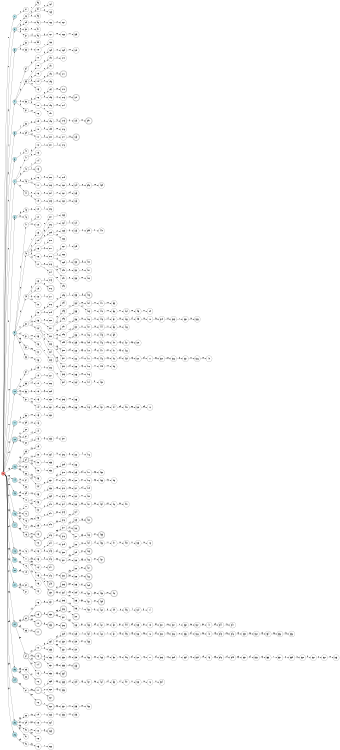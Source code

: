 digraph APTA {
__start0 [label="" shape="none"];

rankdir=LR;
size="8,5";

s0 [style="filled", color="black", fillcolor="#ff817b" shape="circle", label="0"];
s1 [style="filled", color="black", fillcolor="powderblue" shape="circle", label="1"];
s2 [style="filled", color="black", fillcolor="powderblue" shape="circle", label="2"];
s3 [style="filled", color="black", fillcolor="powderblue" shape="circle", label="3"];
s4 [style="filled", color="black", fillcolor="powderblue" shape="circle", label="4"];
s5 [style="filled", color="black", fillcolor="powderblue" shape="circle", label="5"];
s6 [style="filled", color="black", fillcolor="powderblue" shape="circle", label="6"];
s7 [style="filled", color="black", fillcolor="powderblue" shape="circle", label="7"];
s8 [style="filled", color="black", fillcolor="powderblue" shape="circle", label="8"];
s9 [style="filled", color="black", fillcolor="powderblue" shape="circle", label="9"];
s10 [style="filled", color="black", fillcolor="powderblue" shape="circle", label="10"];
s11 [style="filled", color="black", fillcolor="powderblue" shape="circle", label="11"];
s12 [style="rounded,filled", color="black", fillcolor="powderblue" shape="doublecircle", label="12"];
s13 [style="filled", color="black", fillcolor="powderblue" shape="circle", label="13"];
s14 [style="filled", color="black", fillcolor="powderblue" shape="circle", label="14"];
s15 [style="filled", color="black", fillcolor="powderblue" shape="circle", label="15"];
s16 [style="filled", color="black", fillcolor="powderblue" shape="circle", label="16"];
s17 [style="rounded,filled", color="black", fillcolor="powderblue" shape="doublecircle", label="17"];
s18 [style="rounded,filled", color="black", fillcolor="powderblue" shape="doublecircle", label="18"];
s19 [style="filled", color="black", fillcolor="powderblue" shape="circle", label="19"];
s20 [style="filled", color="black", fillcolor="powderblue" shape="circle", label="20"];
s21 [style="filled", color="black", fillcolor="powderblue" shape="circle", label="21"];
s22 [style="rounded,filled", color="black", fillcolor="powderblue" shape="doublecircle", label="22"];
s23 [style="filled", color="black", fillcolor="powderblue" shape="circle", label="23"];
s24 [style="rounded,filled", color="black", fillcolor="powderblue" shape="doublecircle", label="24"];
s25 [style="filled", color="black", fillcolor="powderblue" shape="circle", label="25"];
s26 [style="filled", color="black", fillcolor="powderblue" shape="circle", label="26"];
s27 [style="filled", color="black", fillcolor="white" shape="circle", label="27"];
s28 [style="filled", color="black", fillcolor="white" shape="circle", label="28"];
s29 [style="filled", color="black", fillcolor="white" shape="circle", label="29"];
s30 [style="filled", color="black", fillcolor="white" shape="circle", label="30"];
s31 [style="filled", color="black", fillcolor="white" shape="circle", label="31"];
s32 [style="filled", color="black", fillcolor="white" shape="circle", label="32"];
s33 [style="filled", color="black", fillcolor="white" shape="circle", label="33"];
s34 [style="filled", color="black", fillcolor="white" shape="circle", label="34"];
s35 [style="filled", color="black", fillcolor="white" shape="circle", label="35"];
s36 [style="filled", color="black", fillcolor="white" shape="circle", label="36"];
s37 [style="filled", color="black", fillcolor="white" shape="circle", label="37"];
s38 [style="filled", color="black", fillcolor="white" shape="circle", label="38"];
s39 [style="filled", color="black", fillcolor="white" shape="circle", label="39"];
s40 [style="filled", color="black", fillcolor="white" shape="circle", label="40"];
s41 [style="filled", color="black", fillcolor="white" shape="circle", label="41"];
s42 [style="filled", color="black", fillcolor="white" shape="circle", label="42"];
s43 [style="filled", color="black", fillcolor="white" shape="circle", label="43"];
s44 [style="rounded,filled", color="black", fillcolor="white" shape="doublecircle", label="44"];
s45 [style="filled", color="black", fillcolor="white" shape="circle", label="45"];
s46 [style="filled", color="black", fillcolor="white" shape="circle", label="46"];
s47 [style="filled", color="black", fillcolor="white" shape="circle", label="47"];
s48 [style="filled", color="black", fillcolor="white" shape="circle", label="48"];
s49 [style="filled", color="black", fillcolor="white" shape="circle", label="49"];
s50 [style="filled", color="black", fillcolor="white" shape="circle", label="50"];
s51 [style="filled", color="black", fillcolor="white" shape="circle", label="51"];
s52 [style="filled", color="black", fillcolor="white" shape="circle", label="52"];
s53 [style="filled", color="black", fillcolor="white" shape="circle", label="53"];
s54 [style="filled", color="black", fillcolor="white" shape="circle", label="54"];
s55 [style="filled", color="black", fillcolor="white" shape="circle", label="55"];
s56 [style="filled", color="black", fillcolor="white" shape="circle", label="56"];
s57 [style="filled", color="black", fillcolor="white" shape="circle", label="57"];
s58 [style="filled", color="black", fillcolor="white" shape="circle", label="58"];
s59 [style="filled", color="black", fillcolor="white" shape="circle", label="59"];
s60 [style="filled", color="black", fillcolor="white" shape="circle", label="60"];
s61 [style="filled", color="black", fillcolor="white" shape="circle", label="61"];
s62 [style="filled", color="black", fillcolor="white" shape="circle", label="62"];
s63 [style="filled", color="black", fillcolor="white" shape="circle", label="63"];
s64 [style="rounded,filled", color="black", fillcolor="white" shape="doublecircle", label="64"];
s65 [style="filled", color="black", fillcolor="white" shape="circle", label="65"];
s66 [style="filled", color="black", fillcolor="white" shape="circle", label="66"];
s67 [style="filled", color="black", fillcolor="white" shape="circle", label="67"];
s68 [style="filled", color="black", fillcolor="white" shape="circle", label="68"];
s69 [style="filled", color="black", fillcolor="white" shape="circle", label="69"];
s70 [style="filled", color="black", fillcolor="white" shape="circle", label="70"];
s71 [style="filled", color="black", fillcolor="white" shape="circle", label="71"];
s72 [style="rounded,filled", color="black", fillcolor="white" shape="doublecircle", label="72"];
s73 [style="filled", color="black", fillcolor="white" shape="circle", label="73"];
s74 [style="filled", color="black", fillcolor="white" shape="circle", label="74"];
s75 [style="rounded,filled", color="black", fillcolor="white" shape="doublecircle", label="75"];
s76 [style="filled", color="black", fillcolor="white" shape="circle", label="76"];
s77 [style="filled", color="black", fillcolor="white" shape="circle", label="77"];
s78 [style="filled", color="black", fillcolor="white" shape="circle", label="78"];
s79 [style="filled", color="black", fillcolor="white" shape="circle", label="79"];
s80 [style="filled", color="black", fillcolor="white" shape="circle", label="80"];
s81 [style="filled", color="black", fillcolor="white" shape="circle", label="81"];
s82 [style="rounded,filled", color="black", fillcolor="white" shape="doublecircle", label="82"];
s83 [style="filled", color="black", fillcolor="white" shape="circle", label="83"];
s84 [style="rounded,filled", color="black", fillcolor="white" shape="doublecircle", label="84"];
s85 [style="filled", color="black", fillcolor="white" shape="circle", label="85"];
s86 [style="rounded,filled", color="black", fillcolor="white" shape="doublecircle", label="86"];
s87 [style="filled", color="black", fillcolor="white" shape="circle", label="87"];
s88 [style="filled", color="black", fillcolor="white" shape="circle", label="88"];
s89 [style="filled", color="black", fillcolor="white" shape="circle", label="89"];
s90 [style="filled", color="black", fillcolor="white" shape="circle", label="90"];
s91 [style="filled", color="black", fillcolor="white" shape="circle", label="91"];
s92 [style="filled", color="black", fillcolor="white" shape="circle", label="92"];
s93 [style="filled", color="black", fillcolor="white" shape="circle", label="93"];
s94 [style="filled", color="black", fillcolor="white" shape="circle", label="94"];
s95 [style="filled", color="black", fillcolor="white" shape="circle", label="95"];
s96 [style="filled", color="black", fillcolor="white" shape="circle", label="96"];
s97 [style="filled", color="black", fillcolor="white" shape="circle", label="97"];
s98 [style="filled", color="black", fillcolor="white" shape="circle", label="98"];
s99 [style="filled", color="black", fillcolor="white" shape="circle", label="99"];
s100 [style="filled", color="black", fillcolor="white" shape="circle", label="100"];
s101 [style="filled", color="black", fillcolor="white" shape="circle", label="101"];
s102 [style="filled", color="black", fillcolor="white" shape="circle", label="102"];
s103 [style="filled", color="black", fillcolor="white" shape="circle", label="103"];
s104 [style="filled", color="black", fillcolor="white" shape="circle", label="104"];
s105 [style="filled", color="black", fillcolor="white" shape="circle", label="105"];
s106 [style="filled", color="black", fillcolor="white" shape="circle", label="106"];
s107 [style="filled", color="black", fillcolor="white" shape="circle", label="107"];
s108 [style="filled", color="black", fillcolor="white" shape="circle", label="108"];
s109 [style="filled", color="black", fillcolor="white" shape="circle", label="109"];
s110 [style="filled", color="black", fillcolor="white" shape="circle", label="110"];
s111 [style="filled", color="black", fillcolor="white" shape="circle", label="111"];
s112 [style="filled", color="black", fillcolor="white" shape="circle", label="112"];
s113 [style="filled", color="black", fillcolor="white" shape="circle", label="113"];
s114 [style="filled", color="black", fillcolor="white" shape="circle", label="114"];
s115 [style="rounded,filled", color="black", fillcolor="white" shape="doublecircle", label="115"];
s116 [style="filled", color="black", fillcolor="white" shape="circle", label="116"];
s117 [style="filled", color="black", fillcolor="white" shape="circle", label="117"];
s118 [style="filled", color="black", fillcolor="white" shape="circle", label="118"];
s119 [style="filled", color="black", fillcolor="white" shape="circle", label="119"];
s120 [style="filled", color="black", fillcolor="white" shape="circle", label="120"];
s121 [style="filled", color="black", fillcolor="white" shape="circle", label="121"];
s122 [style="filled", color="black", fillcolor="white" shape="circle", label="122"];
s123 [style="filled", color="black", fillcolor="white" shape="circle", label="123"];
s124 [style="filled", color="black", fillcolor="white" shape="circle", label="124"];
s125 [style="filled", color="black", fillcolor="white" shape="circle", label="125"];
s126 [style="filled", color="black", fillcolor="white" shape="circle", label="126"];
s127 [style="filled", color="black", fillcolor="white" shape="circle", label="127"];
s128 [style="filled", color="black", fillcolor="white" shape="circle", label="128"];
s129 [style="filled", color="black", fillcolor="white" shape="circle", label="129"];
s130 [style="filled", color="black", fillcolor="white" shape="circle", label="130"];
s131 [style="filled", color="black", fillcolor="white" shape="circle", label="131"];
s132 [style="filled", color="black", fillcolor="white" shape="circle", label="132"];
s133 [style="filled", color="black", fillcolor="white" shape="circle", label="133"];
s134 [style="filled", color="black", fillcolor="white" shape="circle", label="134"];
s135 [style="filled", color="black", fillcolor="white" shape="circle", label="135"];
s136 [style="filled", color="black", fillcolor="white" shape="circle", label="136"];
s137 [style="filled", color="black", fillcolor="white" shape="circle", label="137"];
s138 [style="filled", color="black", fillcolor="white" shape="circle", label="138"];
s139 [style="filled", color="black", fillcolor="white" shape="circle", label="139"];
s140 [style="filled", color="black", fillcolor="white" shape="circle", label="140"];
s141 [style="filled", color="black", fillcolor="white" shape="circle", label="141"];
s142 [style="filled", color="black", fillcolor="white" shape="circle", label="142"];
s143 [style="filled", color="black", fillcolor="white" shape="circle", label="143"];
s144 [style="filled", color="black", fillcolor="white" shape="circle", label="144"];
s145 [style="filled", color="black", fillcolor="white" shape="circle", label="145"];
s146 [style="filled", color="black", fillcolor="white" shape="circle", label="146"];
s147 [style="filled", color="black", fillcolor="white" shape="circle", label="147"];
s148 [style="filled", color="black", fillcolor="white" shape="circle", label="148"];
s149 [style="filled", color="black", fillcolor="white" shape="circle", label="149"];
s150 [style="filled", color="black", fillcolor="white" shape="circle", label="150"];
s151 [style="filled", color="black", fillcolor="white" shape="circle", label="151"];
s152 [style="filled", color="black", fillcolor="white" shape="circle", label="152"];
s153 [style="filled", color="black", fillcolor="white" shape="circle", label="153"];
s154 [style="filled", color="black", fillcolor="white" shape="circle", label="154"];
s155 [style="filled", color="black", fillcolor="white" shape="circle", label="155"];
s156 [style="filled", color="black", fillcolor="white" shape="circle", label="156"];
s157 [style="filled", color="black", fillcolor="white" shape="circle", label="157"];
s158 [style="filled", color="black", fillcolor="white" shape="circle", label="158"];
s159 [style="filled", color="black", fillcolor="white" shape="circle", label="159"];
s160 [style="rounded,filled", color="black", fillcolor="white" shape="doublecircle", label="160"];
s161 [style="rounded,filled", color="black", fillcolor="white" shape="doublecircle", label="161"];
s162 [style="filled", color="black", fillcolor="white" shape="circle", label="162"];
s163 [style="filled", color="black", fillcolor="white" shape="circle", label="163"];
s164 [style="filled", color="black", fillcolor="white" shape="circle", label="164"];
s165 [style="filled", color="black", fillcolor="white" shape="circle", label="165"];
s166 [style="filled", color="black", fillcolor="white" shape="circle", label="166"];
s167 [style="filled", color="black", fillcolor="white" shape="circle", label="167"];
s168 [style="filled", color="black", fillcolor="white" shape="circle", label="168"];
s169 [style="rounded,filled", color="black", fillcolor="white" shape="doublecircle", label="169"];
s170 [style="rounded,filled", color="black", fillcolor="white" shape="doublecircle", label="170"];
s171 [style="rounded,filled", color="black", fillcolor="white" shape="doublecircle", label="171"];
s172 [style="filled", color="black", fillcolor="white" shape="circle", label="172"];
s173 [style="rounded,filled", color="black", fillcolor="white" shape="doublecircle", label="173"];
s174 [style="rounded,filled", color="black", fillcolor="white" shape="doublecircle", label="174"];
s175 [style="filled", color="black", fillcolor="white" shape="circle", label="175"];
s176 [style="rounded,filled", color="black", fillcolor="white" shape="doublecircle", label="176"];
s177 [style="rounded,filled", color="black", fillcolor="white" shape="doublecircle", label="177"];
s178 [style="rounded,filled", color="black", fillcolor="white" shape="doublecircle", label="178"];
s179 [style="filled", color="black", fillcolor="white" shape="circle", label="179"];
s180 [style="filled", color="black", fillcolor="white" shape="circle", label="180"];
s181 [style="filled", color="black", fillcolor="white" shape="circle", label="181"];
s182 [style="filled", color="black", fillcolor="white" shape="circle", label="182"];
s183 [style="filled", color="black", fillcolor="white" shape="circle", label="183"];
s184 [style="filled", color="black", fillcolor="white" shape="circle", label="184"];
s185 [style="filled", color="black", fillcolor="white" shape="circle", label="185"];
s186 [style="filled", color="black", fillcolor="white" shape="circle", label="186"];
s187 [style="filled", color="black", fillcolor="white" shape="circle", label="187"];
s188 [style="filled", color="black", fillcolor="white" shape="circle", label="188"];
s189 [style="filled", color="black", fillcolor="white" shape="circle", label="189"];
s190 [style="filled", color="black", fillcolor="white" shape="circle", label="190"];
s191 [style="filled", color="black", fillcolor="white" shape="circle", label="191"];
s192 [style="filled", color="black", fillcolor="white" shape="circle", label="192"];
s193 [style="filled", color="black", fillcolor="white" shape="circle", label="193"];
s194 [style="filled", color="black", fillcolor="white" shape="circle", label="194"];
s195 [style="filled", color="black", fillcolor="white" shape="circle", label="195"];
s196 [style="filled", color="black", fillcolor="white" shape="circle", label="196"];
s197 [style="filled", color="black", fillcolor="white" shape="circle", label="197"];
s198 [style="filled", color="black", fillcolor="white" shape="circle", label="198"];
s199 [style="filled", color="black", fillcolor="white" shape="circle", label="199"];
s200 [style="filled", color="black", fillcolor="white" shape="circle", label="200"];
s201 [style="filled", color="black", fillcolor="white" shape="circle", label="201"];
s202 [style="filled", color="black", fillcolor="white" shape="circle", label="202"];
s203 [style="filled", color="black", fillcolor="white" shape="circle", label="203"];
s204 [style="filled", color="black", fillcolor="white" shape="circle", label="204"];
s205 [style="filled", color="black", fillcolor="white" shape="circle", label="205"];
s206 [style="filled", color="black", fillcolor="white" shape="circle", label="206"];
s207 [style="filled", color="black", fillcolor="white" shape="circle", label="207"];
s208 [style="filled", color="black", fillcolor="white" shape="circle", label="208"];
s209 [style="filled", color="black", fillcolor="white" shape="circle", label="209"];
s210 [style="filled", color="black", fillcolor="white" shape="circle", label="210"];
s211 [style="filled", color="black", fillcolor="white" shape="circle", label="211"];
s212 [style="filled", color="black", fillcolor="white" shape="circle", label="212"];
s213 [style="filled", color="black", fillcolor="white" shape="circle", label="213"];
s214 [style="filled", color="black", fillcolor="white" shape="circle", label="214"];
s215 [style="filled", color="black", fillcolor="white" shape="circle", label="215"];
s216 [style="rounded,filled", color="black", fillcolor="white" shape="doublecircle", label="216"];
s217 [style="filled", color="black", fillcolor="white" shape="circle", label="217"];
s218 [style="filled", color="black", fillcolor="white" shape="circle", label="218"];
s219 [style="filled", color="black", fillcolor="white" shape="circle", label="219"];
s220 [style="filled", color="black", fillcolor="white" shape="circle", label="220"];
s221 [style="filled", color="black", fillcolor="white" shape="circle", label="221"];
s222 [style="filled", color="black", fillcolor="white" shape="circle", label="222"];
s223 [style="filled", color="black", fillcolor="white" shape="circle", label="223"];
s224 [style="filled", color="black", fillcolor="white" shape="circle", label="224"];
s225 [style="filled", color="black", fillcolor="white" shape="circle", label="225"];
s226 [style="filled", color="black", fillcolor="white" shape="circle", label="226"];
s227 [style="filled", color="black", fillcolor="white" shape="circle", label="227"];
s228 [style="filled", color="black", fillcolor="white" shape="circle", label="228"];
s229 [style="filled", color="black", fillcolor="white" shape="circle", label="229"];
s230 [style="filled", color="black", fillcolor="white" shape="circle", label="230"];
s231 [style="filled", color="black", fillcolor="white" shape="circle", label="231"];
s232 [style="filled", color="black", fillcolor="white" shape="circle", label="232"];
s233 [style="filled", color="black", fillcolor="white" shape="circle", label="233"];
s234 [style="filled", color="black", fillcolor="white" shape="circle", label="234"];
s235 [style="filled", color="black", fillcolor="white" shape="circle", label="235"];
s236 [style="filled", color="black", fillcolor="white" shape="circle", label="236"];
s237 [style="filled", color="black", fillcolor="white" shape="circle", label="237"];
s238 [style="filled", color="black", fillcolor="white" shape="circle", label="238"];
s239 [style="filled", color="black", fillcolor="white" shape="circle", label="239"];
s240 [style="filled", color="black", fillcolor="white" shape="circle", label="240"];
s241 [style="filled", color="black", fillcolor="white" shape="circle", label="241"];
s242 [style="filled", color="black", fillcolor="white" shape="circle", label="242"];
s243 [style="filled", color="black", fillcolor="white" shape="circle", label="243"];
s244 [style="filled", color="black", fillcolor="white" shape="circle", label="244"];
s245 [style="filled", color="black", fillcolor="white" shape="circle", label="245"];
s246 [style="filled", color="black", fillcolor="white" shape="circle", label="246"];
s247 [style="rounded,filled", color="black", fillcolor="white" shape="doublecircle", label="247"];
s248 [style="filled", color="black", fillcolor="white" shape="circle", label="248"];
s249 [style="rounded,filled", color="black", fillcolor="white" shape="doublecircle", label="249"];
s250 [style="rounded,filled", color="black", fillcolor="white" shape="doublecircle", label="250"];
s251 [style="filled", color="black", fillcolor="white" shape="circle", label="251"];
s252 [style="rounded,filled", color="black", fillcolor="white" shape="doublecircle", label="252"];
s253 [style="rounded,filled", color="black", fillcolor="white" shape="doublecircle", label="253"];
s254 [style="filled", color="black", fillcolor="white" shape="circle", label="254"];
s255 [style="filled", color="black", fillcolor="white" shape="circle", label="255"];
s256 [style="filled", color="black", fillcolor="white" shape="circle", label="256"];
s257 [style="filled", color="black", fillcolor="white" shape="circle", label="257"];
s258 [style="filled", color="black", fillcolor="white" shape="circle", label="258"];
s259 [style="filled", color="black", fillcolor="white" shape="circle", label="259"];
s260 [style="filled", color="black", fillcolor="white" shape="circle", label="260"];
s261 [style="rounded,filled", color="black", fillcolor="white" shape="doublecircle", label="261"];
s262 [style="rounded,filled", color="black", fillcolor="white" shape="doublecircle", label="262"];
s263 [style="filled", color="black", fillcolor="white" shape="circle", label="263"];
s264 [style="filled", color="black", fillcolor="white" shape="circle", label="264"];
s265 [style="rounded,filled", color="black", fillcolor="white" shape="doublecircle", label="265"];
s266 [style="filled", color="black", fillcolor="white" shape="circle", label="266"];
s267 [style="filled", color="black", fillcolor="white" shape="circle", label="267"];
s268 [style="filled", color="black", fillcolor="white" shape="circle", label="268"];
s269 [style="filled", color="black", fillcolor="white" shape="circle", label="269"];
s270 [style="filled", color="black", fillcolor="white" shape="circle", label="270"];
s271 [style="rounded,filled", color="black", fillcolor="white" shape="doublecircle", label="271"];
s272 [style="rounded,filled", color="black", fillcolor="white" shape="doublecircle", label="272"];
s273 [style="filled", color="black", fillcolor="white" shape="circle", label="273"];
s274 [style="filled", color="black", fillcolor="white" shape="circle", label="274"];
s275 [style="rounded,filled", color="black", fillcolor="white" shape="doublecircle", label="275"];
s276 [style="filled", color="black", fillcolor="white" shape="circle", label="276"];
s277 [style="filled", color="black", fillcolor="white" shape="circle", label="277"];
s278 [style="filled", color="black", fillcolor="white" shape="circle", label="278"];
s279 [style="filled", color="black", fillcolor="white" shape="circle", label="279"];
s280 [style="filled", color="black", fillcolor="white" shape="circle", label="280"];
s281 [style="filled", color="black", fillcolor="white" shape="circle", label="281"];
s282 [style="filled", color="black", fillcolor="white" shape="circle", label="282"];
s283 [style="filled", color="black", fillcolor="white" shape="circle", label="283"];
s284 [style="filled", color="black", fillcolor="white" shape="circle", label="284"];
s285 [style="filled", color="black", fillcolor="white" shape="circle", label="285"];
s286 [style="filled", color="black", fillcolor="white" shape="circle", label="286"];
s287 [style="filled", color="black", fillcolor="white" shape="circle", label="287"];
s288 [style="filled", color="black", fillcolor="white" shape="circle", label="288"];
s289 [style="filled", color="black", fillcolor="white" shape="circle", label="289"];
s290 [style="filled", color="black", fillcolor="white" shape="circle", label="290"];
s291 [style="filled", color="black", fillcolor="white" shape="circle", label="291"];
s292 [style="filled", color="black", fillcolor="white" shape="circle", label="292"];
s293 [style="filled", color="black", fillcolor="white" shape="circle", label="293"];
s294 [style="filled", color="black", fillcolor="white" shape="circle", label="294"];
s295 [style="filled", color="black", fillcolor="white" shape="circle", label="295"];
s296 [style="filled", color="black", fillcolor="white" shape="circle", label="296"];
s297 [style="filled", color="black", fillcolor="white" shape="circle", label="297"];
s298 [style="filled", color="black", fillcolor="white" shape="circle", label="298"];
s299 [style="filled", color="black", fillcolor="white" shape="circle", label="299"];
s300 [style="filled", color="black", fillcolor="white" shape="circle", label="300"];
s301 [style="filled", color="black", fillcolor="white" shape="circle", label="301"];
s302 [style="filled", color="black", fillcolor="white" shape="circle", label="302"];
s303 [style="filled", color="black", fillcolor="white" shape="circle", label="303"];
s304 [style="filled", color="black", fillcolor="white" shape="circle", label="304"];
s305 [style="filled", color="black", fillcolor="white" shape="circle", label="305"];
s306 [style="filled", color="black", fillcolor="white" shape="circle", label="306"];
s307 [style="filled", color="black", fillcolor="white" shape="circle", label="307"];
s308 [style="filled", color="black", fillcolor="white" shape="circle", label="308"];
s309 [style="filled", color="black", fillcolor="white" shape="circle", label="309"];
s310 [style="filled", color="black", fillcolor="white" shape="circle", label="310"];
s311 [style="filled", color="black", fillcolor="white" shape="circle", label="311"];
s312 [style="filled", color="black", fillcolor="white" shape="circle", label="312"];
s313 [style="filled", color="black", fillcolor="white" shape="circle", label="313"];
s314 [style="filled", color="black", fillcolor="white" shape="circle", label="314"];
s315 [style="filled", color="black", fillcolor="white" shape="circle", label="315"];
s316 [style="filled", color="black", fillcolor="white" shape="circle", label="316"];
s317 [style="filled", color="black", fillcolor="white" shape="circle", label="317"];
s318 [style="rounded,filled", color="black", fillcolor="white" shape="doublecircle", label="318"];
s319 [style="filled", color="black", fillcolor="white" shape="circle", label="319"];
s320 [style="filled", color="black", fillcolor="white" shape="circle", label="320"];
s321 [style="filled", color="black", fillcolor="white" shape="circle", label="321"];
s322 [style="rounded,filled", color="black", fillcolor="white" shape="doublecircle", label="322"];
s323 [style="rounded,filled", color="black", fillcolor="white" shape="doublecircle", label="323"];
s324 [style="filled", color="black", fillcolor="white" shape="circle", label="324"];
s325 [style="filled", color="black", fillcolor="white" shape="circle", label="325"];
s326 [style="rounded,filled", color="black", fillcolor="white" shape="doublecircle", label="326"];
s327 [style="filled", color="black", fillcolor="white" shape="circle", label="327"];
s328 [style="rounded,filled", color="black", fillcolor="white" shape="doublecircle", label="328"];
s329 [style="filled", color="black", fillcolor="white" shape="circle", label="329"];
s330 [style="filled", color="black", fillcolor="white" shape="circle", label="330"];
s331 [style="filled", color="black", fillcolor="white" shape="circle", label="331"];
s332 [style="filled", color="black", fillcolor="white" shape="circle", label="332"];
s333 [style="filled", color="black", fillcolor="white" shape="circle", label="333"];
s334 [style="rounded,filled", color="black", fillcolor="white" shape="doublecircle", label="334"];
s335 [style="filled", color="black", fillcolor="white" shape="circle", label="335"];
s336 [style="filled", color="black", fillcolor="white" shape="circle", label="336"];
s337 [style="filled", color="black", fillcolor="white" shape="circle", label="337"];
s338 [style="filled", color="black", fillcolor="white" shape="circle", label="338"];
s339 [style="filled", color="black", fillcolor="white" shape="circle", label="339"];
s340 [style="filled", color="black", fillcolor="white" shape="circle", label="340"];
s341 [style="rounded,filled", color="black", fillcolor="white" shape="doublecircle", label="341"];
s342 [style="filled", color="black", fillcolor="white" shape="circle", label="342"];
s343 [style="rounded,filled", color="black", fillcolor="white" shape="doublecircle", label="343"];
s344 [style="filled", color="black", fillcolor="white" shape="circle", label="344"];
s345 [style="filled", color="black", fillcolor="white" shape="circle", label="345"];
s346 [style="filled", color="black", fillcolor="white" shape="circle", label="346"];
s347 [style="filled", color="black", fillcolor="white" shape="circle", label="347"];
s348 [style="filled", color="black", fillcolor="white" shape="circle", label="348"];
s349 [style="filled", color="black", fillcolor="white" shape="circle", label="349"];
s350 [style="rounded,filled", color="black", fillcolor="white" shape="doublecircle", label="350"];
s351 [style="filled", color="black", fillcolor="white" shape="circle", label="351"];
s352 [style="filled", color="black", fillcolor="white" shape="circle", label="352"];
s353 [style="filled", color="black", fillcolor="white" shape="circle", label="353"];
s354 [style="filled", color="black", fillcolor="white" shape="circle", label="354"];
s355 [style="filled", color="black", fillcolor="white" shape="circle", label="355"];
s356 [style="filled", color="black", fillcolor="white" shape="circle", label="356"];
s357 [style="filled", color="black", fillcolor="white" shape="circle", label="357"];
s358 [style="filled", color="black", fillcolor="white" shape="circle", label="358"];
s359 [style="filled", color="black", fillcolor="white" shape="circle", label="359"];
s360 [style="filled", color="black", fillcolor="white" shape="circle", label="360"];
s361 [style="filled", color="black", fillcolor="white" shape="circle", label="361"];
s362 [style="filled", color="black", fillcolor="white" shape="circle", label="362"];
s363 [style="filled", color="black", fillcolor="white" shape="circle", label="363"];
s364 [style="filled", color="black", fillcolor="white" shape="circle", label="364"];
s365 [style="filled", color="black", fillcolor="white" shape="circle", label="365"];
s366 [style="filled", color="black", fillcolor="white" shape="circle", label="366"];
s367 [style="filled", color="black", fillcolor="white" shape="circle", label="367"];
s368 [style="filled", color="black", fillcolor="white" shape="circle", label="368"];
s369 [style="filled", color="black", fillcolor="white" shape="circle", label="369"];
s370 [style="filled", color="black", fillcolor="white" shape="circle", label="370"];
s371 [style="filled", color="black", fillcolor="white" shape="circle", label="371"];
s372 [style="filled", color="black", fillcolor="white" shape="circle", label="372"];
s373 [style="filled", color="black", fillcolor="white" shape="circle", label="373"];
s374 [style="filled", color="black", fillcolor="white" shape="circle", label="374"];
s375 [style="filled", color="black", fillcolor="white" shape="circle", label="375"];
s376 [style="rounded,filled", color="black", fillcolor="white" shape="doublecircle", label="376"];
s377 [style="filled", color="black", fillcolor="white" shape="circle", label="377"];
s378 [style="filled", color="black", fillcolor="white" shape="circle", label="378"];
s379 [style="filled", color="black", fillcolor="white" shape="circle", label="379"];
s380 [style="filled", color="black", fillcolor="white" shape="circle", label="380"];
s381 [style="filled", color="black", fillcolor="white" shape="circle", label="381"];
s382 [style="filled", color="black", fillcolor="white" shape="circle", label="382"];
s383 [style="filled", color="black", fillcolor="white" shape="circle", label="383"];
s384 [style="filled", color="black", fillcolor="white" shape="circle", label="384"];
s385 [style="filled", color="black", fillcolor="white" shape="circle", label="385"];
s386 [style="filled", color="black", fillcolor="white" shape="circle", label="386"];
s387 [style="rounded,filled", color="black", fillcolor="white" shape="doublecircle", label="387"];
s388 [style="filled", color="black", fillcolor="white" shape="circle", label="388"];
s389 [style="filled", color="black", fillcolor="white" shape="circle", label="389"];
s390 [style="filled", color="black", fillcolor="white" shape="circle", label="390"];
s391 [style="filled", color="black", fillcolor="white" shape="circle", label="391"];
s392 [style="filled", color="black", fillcolor="white" shape="circle", label="392"];
s393 [style="rounded,filled", color="black", fillcolor="white" shape="doublecircle", label="393"];
s394 [style="filled", color="black", fillcolor="white" shape="circle", label="394"];
s395 [style="filled", color="black", fillcolor="white" shape="circle", label="395"];
s396 [style="filled", color="black", fillcolor="white" shape="circle", label="396"];
s397 [style="rounded,filled", color="black", fillcolor="white" shape="doublecircle", label="397"];
s398 [style="filled", color="black", fillcolor="white" shape="circle", label="398"];
s399 [style="filled", color="black", fillcolor="white" shape="circle", label="399"];
s400 [style="filled", color="black", fillcolor="white" shape="circle", label="400"];
s401 [style="filled", color="black", fillcolor="white" shape="circle", label="401"];
s402 [style="filled", color="black", fillcolor="white" shape="circle", label="402"];
s403 [style="rounded,filled", color="black", fillcolor="white" shape="doublecircle", label="403"];
s404 [style="filled", color="black", fillcolor="white" shape="circle", label="404"];
s405 [style="filled", color="black", fillcolor="white" shape="circle", label="405"];
s406 [style="filled", color="black", fillcolor="white" shape="circle", label="406"];
s407 [style="filled", color="black", fillcolor="white" shape="circle", label="407"];
s408 [style="filled", color="black", fillcolor="white" shape="circle", label="408"];
s409 [style="filled", color="black", fillcolor="white" shape="circle", label="409"];
s410 [style="filled", color="black", fillcolor="white" shape="circle", label="410"];
s411 [style="filled", color="black", fillcolor="white" shape="circle", label="411"];
s412 [style="filled", color="black", fillcolor="white" shape="circle", label="412"];
s413 [style="filled", color="black", fillcolor="white" shape="circle", label="413"];
s414 [style="filled", color="black", fillcolor="white" shape="circle", label="414"];
s415 [style="filled", color="black", fillcolor="white" shape="circle", label="415"];
s416 [style="filled", color="black", fillcolor="white" shape="circle", label="416"];
s417 [style="filled", color="black", fillcolor="white" shape="circle", label="417"];
s418 [style="filled", color="black", fillcolor="white" shape="circle", label="418"];
s419 [style="filled", color="black", fillcolor="white" shape="circle", label="419"];
s420 [style="filled", color="black", fillcolor="white" shape="circle", label="420"];
s421 [style="filled", color="black", fillcolor="white" shape="circle", label="421"];
s422 [style="rounded,filled", color="black", fillcolor="white" shape="doublecircle", label="422"];
s423 [style="filled", color="black", fillcolor="white" shape="circle", label="423"];
s424 [style="filled", color="black", fillcolor="white" shape="circle", label="424"];
s425 [style="rounded,filled", color="black", fillcolor="white" shape="doublecircle", label="425"];
s426 [style="filled", color="black", fillcolor="white" shape="circle", label="426"];
s427 [style="rounded,filled", color="black", fillcolor="white" shape="doublecircle", label="427"];
s428 [style="rounded,filled", color="black", fillcolor="white" shape="doublecircle", label="428"];
s429 [style="rounded,filled", color="black", fillcolor="white" shape="doublecircle", label="429"];
s430 [style="filled", color="black", fillcolor="white" shape="circle", label="430"];
s431 [style="filled", color="black", fillcolor="white" shape="circle", label="431"];
s432 [style="filled", color="black", fillcolor="white" shape="circle", label="432"];
s433 [style="filled", color="black", fillcolor="white" shape="circle", label="433"];
s434 [style="filled", color="black", fillcolor="white" shape="circle", label="434"];
s435 [style="filled", color="black", fillcolor="white" shape="circle", label="435"];
s436 [style="filled", color="black", fillcolor="white" shape="circle", label="436"];
s437 [style="filled", color="black", fillcolor="white" shape="circle", label="437"];
s438 [style="filled", color="black", fillcolor="white" shape="circle", label="438"];
s439 [style="filled", color="black", fillcolor="white" shape="circle", label="439"];
s440 [style="filled", color="black", fillcolor="white" shape="circle", label="440"];
s441 [style="filled", color="black", fillcolor="white" shape="circle", label="441"];
s442 [style="filled", color="black", fillcolor="white" shape="circle", label="442"];
s443 [style="filled", color="black", fillcolor="white" shape="circle", label="443"];
s444 [style="filled", color="black", fillcolor="white" shape="circle", label="444"];
s445 [style="filled", color="black", fillcolor="white" shape="circle", label="445"];
s446 [style="filled", color="black", fillcolor="white" shape="circle", label="446"];
s447 [style="filled", color="black", fillcolor="white" shape="circle", label="447"];
s448 [style="filled", color="black", fillcolor="white" shape="circle", label="448"];
s449 [style="filled", color="black", fillcolor="white" shape="circle", label="449"];
s450 [style="filled", color="black", fillcolor="white" shape="circle", label="450"];
s451 [style="filled", color="black", fillcolor="white" shape="circle", label="451"];
s452 [style="filled", color="black", fillcolor="white" shape="circle", label="452"];
s453 [style="filled", color="black", fillcolor="white" shape="circle", label="453"];
s454 [style="filled", color="black", fillcolor="white" shape="circle", label="454"];
s455 [style="rounded,filled", color="black", fillcolor="white" shape="doublecircle", label="455"];
s456 [style="filled", color="black", fillcolor="white" shape="circle", label="456"];
s457 [style="rounded,filled", color="black", fillcolor="white" shape="doublecircle", label="457"];
s458 [style="filled", color="black", fillcolor="white" shape="circle", label="458"];
s459 [style="rounded,filled", color="black", fillcolor="white" shape="doublecircle", label="459"];
s460 [style="filled", color="black", fillcolor="white" shape="circle", label="460"];
s461 [style="filled", color="black", fillcolor="white" shape="circle", label="461"];
s462 [style="filled", color="black", fillcolor="white" shape="circle", label="462"];
s463 [style="filled", color="black", fillcolor="white" shape="circle", label="463"];
s464 [style="filled", color="black", fillcolor="white" shape="circle", label="464"];
s465 [style="filled", color="black", fillcolor="white" shape="circle", label="465"];
s466 [style="filled", color="black", fillcolor="white" shape="circle", label="466"];
s467 [style="filled", color="black", fillcolor="white" shape="circle", label="467"];
s468 [style="filled", color="black", fillcolor="white" shape="circle", label="468"];
s469 [style="filled", color="black", fillcolor="white" shape="circle", label="469"];
s470 [style="filled", color="black", fillcolor="white" shape="circle", label="470"];
s471 [style="filled", color="black", fillcolor="white" shape="circle", label="471"];
s472 [style="filled", color="black", fillcolor="white" shape="circle", label="472"];
s473 [style="filled", color="black", fillcolor="white" shape="circle", label="473"];
s474 [style="filled", color="black", fillcolor="white" shape="circle", label="474"];
s475 [style="filled", color="black", fillcolor="white" shape="circle", label="475"];
s476 [style="filled", color="black", fillcolor="white" shape="circle", label="476"];
s477 [style="filled", color="black", fillcolor="white" shape="circle", label="477"];
s478 [style="rounded,filled", color="black", fillcolor="white" shape="doublecircle", label="478"];
s479 [style="filled", color="black", fillcolor="white" shape="circle", label="479"];
s480 [style="filled", color="black", fillcolor="white" shape="circle", label="480"];
s481 [style="filled", color="black", fillcolor="white" shape="circle", label="481"];
s482 [style="filled", color="black", fillcolor="white" shape="circle", label="482"];
s483 [style="filled", color="black", fillcolor="white" shape="circle", label="483"];
s484 [style="filled", color="black", fillcolor="white" shape="circle", label="484"];
s485 [style="filled", color="black", fillcolor="white" shape="circle", label="485"];
s486 [style="filled", color="black", fillcolor="white" shape="circle", label="486"];
s487 [style="filled", color="black", fillcolor="white" shape="circle", label="487"];
s488 [style="filled", color="black", fillcolor="white" shape="circle", label="488"];
s489 [style="filled", color="black", fillcolor="white" shape="circle", label="489"];
s490 [style="filled", color="black", fillcolor="white" shape="circle", label="490"];
s491 [style="filled", color="black", fillcolor="white" shape="circle", label="491"];
s492 [style="filled", color="black", fillcolor="white" shape="circle", label="492"];
s493 [style="filled", color="black", fillcolor="white" shape="circle", label="493"];
s494 [style="filled", color="black", fillcolor="white" shape="circle", label="494"];
s495 [style="filled", color="black", fillcolor="white" shape="circle", label="495"];
s496 [style="filled", color="black", fillcolor="white" shape="circle", label="496"];
s497 [style="filled", color="black", fillcolor="white" shape="circle", label="497"];
s498 [style="filled", color="black", fillcolor="white" shape="circle", label="498"];
s499 [style="filled", color="black", fillcolor="white" shape="circle", label="499"];
s500 [style="filled", color="black", fillcolor="white" shape="circle", label="500"];
s501 [style="filled", color="black", fillcolor="white" shape="circle", label="501"];
s502 [style="filled", color="black", fillcolor="white" shape="circle", label="502"];
s503 [style="filled", color="black", fillcolor="white" shape="circle", label="503"];
s504 [style="filled", color="black", fillcolor="white" shape="circle", label="504"];
s505 [style="filled", color="black", fillcolor="white" shape="circle", label="505"];
s506 [style="filled", color="black", fillcolor="white" shape="circle", label="506"];
s507 [style="filled", color="black", fillcolor="white" shape="circle", label="507"];
s508 [style="filled", color="black", fillcolor="white" shape="circle", label="508"];
s509 [style="filled", color="black", fillcolor="white" shape="circle", label="509"];
s510 [style="filled", color="black", fillcolor="white" shape="circle", label="510"];
s511 [style="filled", color="black", fillcolor="white" shape="circle", label="511"];
s512 [style="filled", color="black", fillcolor="white" shape="circle", label="512"];
s513 [style="filled", color="black", fillcolor="white" shape="circle", label="513"];
s514 [style="filled", color="black", fillcolor="white" shape="circle", label="514"];
s515 [style="filled", color="black", fillcolor="white" shape="circle", label="515"];
s516 [style="filled", color="black", fillcolor="white" shape="circle", label="516"];
s517 [style="filled", color="black", fillcolor="white" shape="circle", label="517"];
s518 [style="filled", color="black", fillcolor="white" shape="circle", label="518"];
s519 [style="filled", color="black", fillcolor="white" shape="circle", label="519"];
s520 [style="filled", color="black", fillcolor="white" shape="circle", label="520"];
s521 [style="filled", color="black", fillcolor="white" shape="circle", label="521"];
s522 [style="filled", color="black", fillcolor="white" shape="circle", label="522"];
s523 [style="filled", color="black", fillcolor="white" shape="circle", label="523"];
s524 [style="filled", color="black", fillcolor="white" shape="circle", label="524"];
s525 [style="filled", color="black", fillcolor="white" shape="circle", label="525"];
s526 [style="filled", color="black", fillcolor="white" shape="circle", label="526"];
s527 [style="filled", color="black", fillcolor="white" shape="circle", label="527"];
s528 [style="filled", color="black", fillcolor="white" shape="circle", label="528"];
s529 [style="filled", color="black", fillcolor="white" shape="circle", label="529"];
s530 [style="filled", color="black", fillcolor="white" shape="circle", label="530"];
s531 [style="filled", color="black", fillcolor="white" shape="circle", label="531"];
s532 [style="filled", color="black", fillcolor="white" shape="circle", label="532"];
s533 [style="filled", color="black", fillcolor="white" shape="circle", label="533"];
s534 [style="filled", color="black", fillcolor="white" shape="circle", label="534"];
s535 [style="filled", color="black", fillcolor="white" shape="circle", label="535"];
s536 [style="filled", color="black", fillcolor="white" shape="circle", label="536"];
s537 [style="filled", color="black", fillcolor="white" shape="circle", label="537"];
s538 [style="filled", color="black", fillcolor="white" shape="circle", label="538"];
s539 [style="filled", color="black", fillcolor="white" shape="circle", label="539"];
s540 [style="filled", color="black", fillcolor="white" shape="circle", label="540"];
s541 [style="filled", color="black", fillcolor="white" shape="circle", label="541"];
s542 [style="filled", color="black", fillcolor="white" shape="circle", label="542"];
s543 [style="filled", color="black", fillcolor="white" shape="circle", label="543"];
s544 [style="filled", color="black", fillcolor="white" shape="circle", label="544"];
s545 [style="filled", color="black", fillcolor="white" shape="circle", label="545"];
s546 [style="filled", color="black", fillcolor="white" shape="circle", label="546"];
s547 [style="filled", color="black", fillcolor="white" shape="circle", label="547"];
s548 [style="filled", color="black", fillcolor="white" shape="circle", label="548"];
s549 [style="filled", color="black", fillcolor="white" shape="circle", label="549"];
s550 [style="filled", color="black", fillcolor="white" shape="circle", label="550"];
s551 [style="filled", color="black", fillcolor="white" shape="circle", label="551"];
s552 [style="filled", color="black", fillcolor="white" shape="circle", label="552"];
s553 [style="filled", color="black", fillcolor="white" shape="circle", label="553"];
s554 [style="filled", color="black", fillcolor="white" shape="circle", label="554"];
s555 [style="filled", color="black", fillcolor="white" shape="circle", label="555"];
s556 [style="filled", color="black", fillcolor="white" shape="circle", label="556"];
s557 [style="filled", color="black", fillcolor="white" shape="circle", label="557"];
s558 [style="filled", color="black", fillcolor="white" shape="circle", label="558"];
s559 [style="filled", color="black", fillcolor="white" shape="circle", label="559"];
s560 [style="filled", color="black", fillcolor="white" shape="circle", label="560"];
s561 [style="filled", color="black", fillcolor="white" shape="circle", label="561"];
s562 [style="filled", color="black", fillcolor="white" shape="circle", label="562"];
s563 [style="filled", color="black", fillcolor="white" shape="circle", label="563"];
s0 -> s1 [label="0"];
s0 -> s2 [label="2"];
s0 -> s3 [label="3"];
s0 -> s4 [label="4"];
s0 -> s5 [label="5"];
s0 -> s6 [label="6"];
s0 -> s7 [label="8"];
s0 -> s8 [label="9"];
s0 -> s9 [label="10"];
s0 -> s10 [label="11"];
s0 -> s11 [label="12"];
s0 -> s12 [label="14"];
s0 -> s13 [label="15"];
s0 -> s14 [label="16"];
s0 -> s15 [label="17"];
s0 -> s16 [label="20"];
s0 -> s17 [label="21"];
s0 -> s18 [label="23"];
s0 -> s19 [label="24"];
s0 -> s20 [label="25"];
s0 -> s21 [label="26"];
s0 -> s22 [label="27"];
s0 -> s23 [label="28"];
s0 -> s24 [label="29"];
s0 -> s25 [label="30"];
s0 -> s26 [label="31"];
s1 -> s27 [label="2"];
s2 -> s28 [label="0"];
s2 -> s29 [label="3"];
s2 -> s30 [label="8"];
s2 -> s31 [label="9"];
s3 -> s32 [label="1"];
s3 -> s33 [label="9"];
s4 -> s34 [label="1"];
s4 -> s35 [label="3"];
s4 -> s36 [label="6"];
s4 -> s37 [label="9"];
s5 -> s38 [label="4"];
s5 -> s39 [label="6"];
s6 -> s40 [label="4"];
s7 -> s41 [label="2"];
s7 -> s42 [label="3"];
s7 -> s43 [label="9"];
s7 -> s44 [label="10"];
s8 -> s45 [label="3"];
s8 -> s46 [label="10"];
s9 -> s47 [label="3"];
s9 -> s48 [label="8"];
s9 -> s49 [label="9"];
s9 -> s50 [label="11"];
s9 -> s51 [label="14"];
s9 -> s52 [label="15"];
s9 -> s53 [label="30"];
s10 -> s54 [label="9"];
s10 -> s55 [label="10"];
s10 -> s56 [label="12"];
s10 -> s57 [label="14"];
s11 -> s58 [label="9"];
s11 -> s59 [label="11"];
s12 -> s60 [label="11"];
s12 -> s61 [label="12"];
s12 -> s62 [label="15"];
s13 -> s63 [label="13"];
s13 -> s64 [label="14"];
s13 -> s65 [label="17"];
s13 -> s66 [label="26"];
s14 -> s67 [label="10"];
s14 -> s68 [label="17"];
s15 -> s69 [label="19"];
s15 -> s70 [label="20"];
s16 -> s71 [label="17"];
s16 -> s72 [label="21"];
s16 -> s73 [label="22"];
s16 -> s74 [label="27"];
s17 -> s75 [label="23"];
s18 -> s76 [label="22"];
s18 -> s77 [label="29"];
s19 -> s78 [label="26"];
s20 -> s79 [label="29"];
s21 -> s80 [label="15"];
s21 -> s81 [label="24"];
s22 -> s82 [label="25"];
s22 -> s83 [label="29"];
s22 -> s84 [label="30"];
s23 -> s85 [label="25"];
s23 -> s86 [label="29"];
s24 -> s87 [label="28"];
s25 -> s88 [label="26"];
s25 -> s89 [label="27"];
s25 -> s90 [label="28"];
s25 -> s91 [label="31"];
s26 -> s92 [label="29"];
s28 -> s93 [label="1"];
s28 -> s94 [label="2"];
s28 -> s95 [label="8"];
s29 -> s96 [label="1"];
s30 -> s97 [label="2"];
s31 -> s98 [label="14"];
s32 -> s99 [label="4"];
s33 -> s100 [label="8"];
s34 -> s101 [label="3"];
s35 -> s102 [label="2"];
s35 -> s103 [label="8"];
s35 -> s104 [label="9"];
s35 -> s105 [label="10"];
s36 -> s106 [label="3"];
s36 -> s107 [label="9"];
s37 -> s108 [label="10"];
s38 -> s109 [label="6"];
s39 -> s110 [label="3"];
s39 -> s111 [label="12"];
s41 -> s112 [label="3"];
s41 -> s113 [label="8"];
s42 -> s114 [label="1"];
s42 -> s115 [label="4"];
s43 -> s116 [label="3"];
s43 -> s117 [label="11"];
s44 -> s118 [label="2"];
s44 -> s119 [label="8"];
s45 -> s120 [label="6"];
s47 -> s121 [label="4"];
s47 -> s122 [label="10"];
s48 -> s123 [label="1"];
s48 -> s124 [label="2"];
s48 -> s125 [label="3"];
s48 -> s126 [label="9"];
s48 -> s127 [label="10"];
s49 -> s128 [label="3"];
s49 -> s129 [label="4"];
s49 -> s130 [label="6"];
s49 -> s131 [label="10"];
s50 -> s132 [label="9"];
s50 -> s133 [label="10"];
s50 -> s134 [label="14"];
s51 -> s135 [label="10"];
s51 -> s136 [label="11"];
s52 -> s137 [label="26"];
s53 -> s138 [label="10"];
s54 -> s139 [label="8"];
s55 -> s140 [label="11"];
s55 -> s141 [label="14"];
s56 -> s142 [label="6"];
s57 -> s143 [label="11"];
s57 -> s144 [label="15"];
s58 -> s145 [label="10"];
s59 -> s146 [label="10"];
s61 -> s147 [label="14"];
s62 -> s148 [label="14"];
s63 -> s149 [label="15"];
s64 -> s150 [label="10"];
s64 -> s151 [label="12"];
s64 -> s152 [label="15"];
s66 -> s153 [label="15"];
s66 -> s154 [label="24"];
s69 -> s155 [label="18"];
s70 -> s156 [label="17"];
s70 -> s157 [label="22"];
s73 -> s158 [label="28"];
s74 -> s159 [label="25"];
s75 -> s160 [label="21"];
s75 -> s161 [label="29"];
s76 -> s162 [label="19"];
s77 -> s163 [label="23"];
s77 -> s164 [label="25"];
s77 -> s165 [label="28"];
s78 -> s166 [label="15"];
s80 -> s167 [label="26"];
s82 -> s168 [label="19"];
s82 -> s169 [label="28"];
s82 -> s170 [label="29"];
s83 -> s171 [label="21"];
s84 -> s172 [label="27"];
s84 -> s173 [label="28"];
s84 -> s174 [label="29"];
s84 -> s175 [label="31"];
s85 -> s176 [label="27"];
s87 -> s177 [label="25"];
s87 -> s178 [label="30"];
s88 -> s179 [label="15"];
s89 -> s180 [label="30"];
s90 -> s181 [label="27"];
s90 -> s182 [label="30"];
s92 -> s183 [label="23"];
s94 -> s184 [label="0"];
s94 -> s185 [label="8"];
s96 -> s186 [label="0"];
s98 -> s187 [label="13"];
s100 -> s188 [label="10"];
s101 -> s189 [label="9"];
s102 -> s190 [label="8"];
s103 -> s191 [label="10"];
s104 -> s192 [label="8"];
s104 -> s193 [label="10"];
s106 -> s194 [label="8"];
s106 -> s195 [label="9"];
s107 -> s196 [label="8"];
s107 -> s197 [label="10"];
s109 -> s198 [label="3"];
s110 -> s199 [label="9"];
s111 -> s200 [label="9"];
s112 -> s201 [label="1"];
s116 -> s202 [label="6"];
s117 -> s203 [label="9"];
s118 -> s204 [label="8"];
s119 -> s205 [label="10"];
s120 -> s206 [label="4"];
s124 -> s207 [label="0"];
s124 -> s208 [label="3"];
s124 -> s209 [label="8"];
s125 -> s210 [label="4"];
s125 -> s211 [label="8"];
s126 -> s212 [label="3"];
s127 -> s213 [label="8"];
s127 -> s214 [label="11"];
s128 -> s215 [label="4"];
s128 -> s216 [label="6"];
s130 -> s217 [label="4"];
s132 -> s218 [label="3"];
s132 -> s219 [label="12"];
s133 -> s220 [label="8"];
s133 -> s221 [label="11"];
s134 -> s222 [label="11"];
s134 -> s223 [label="12"];
s134 -> s224 [label="15"];
s136 -> s225 [label="10"];
s139 -> s226 [label="2"];
s140 -> s227 [label="10"];
s141 -> s228 [label="10"];
s142 -> s229 [label="5"];
s143 -> s230 [label="10"];
s144 -> s231 [label="13"];
s145 -> s232 [label="14"];
s148 -> s233 [label="15"];
s150 -> s234 [label="8"];
s151 -> s235 [label="14"];
s152 -> s236 [label="14"];
s154 -> s237 [label="26"];
s155 -> s238 [label="7"];
s156 -> s239 [label="20"];
s157 -> s240 [label="28"];
s158 -> s241 [label="22"];
s159 -> s242 [label="28"];
s161 -> s243 [label="28"];
s162 -> s244 [label="18"];
s162 -> s245 [label="25"];
s163 -> s246 [label="29"];
s164 -> s247 [label="27"];
s165 -> s248 [label="25"];
s165 -> s249 [label="27"];
s165 -> s250 [label="30"];
s168 -> s251 [label="25"];
s169 -> s252 [label="29"];
s170 -> s253 [label="23"];
s172 -> s254 [label="25"];
s172 -> s255 [label="28"];
s173 -> s256 [label="25"];
s173 -> s257 [label="29"];
s175 -> s258 [label="29"];
s177 -> s259 [label="24"];
s177 -> s260 [label="26"];
s177 -> s261 [label="27"];
s178 -> s262 [label="27"];
s179 -> s263 [label="14"];
s180 -> s264 [label="27"];
s181 -> s265 [label="25"];
s183 -> s266 [label="21"];
s186 -> s267 [label="2"];
s187 -> s268 [label="12"];
s189 -> s269 [label="8"];
s190 -> s270 [label="2"];
s192 -> s271 [label="10"];
s194 -> s272 [label="10"];
s195 -> s273 [label="8"];
s196 -> s274 [label="10"];
s198 -> s275 [label="9"];
s199 -> s276 [label="10"];
s200 -> s277 [label="11"];
s201 -> s278 [label="4"];
s202 -> s279 [label="4"];
s203 -> s280 [label="11"];
s204 -> s281 [label="2"];
s205 -> s282 [label="8"];
s207 -> s283 [label="1"];
s208 -> s284 [label="1"];
s209 -> s285 [label="2"];
s209 -> s286 [label="10"];
s212 -> s287 [label="1"];
s212 -> s288 [label="4"];
s212 -> s289 [label="6"];
s213 -> s290 [label="2"];
s213 -> s291 [label="10"];
s214 -> s292 [label="10"];
s218 -> s293 [label="6"];
s219 -> s294 [label="13"];
s221 -> s295 [label="10"];
s221 -> s296 [label="14"];
s222 -> s297 [label="10"];
s222 -> s298 [label="12"];
s222 -> s299 [label="14"];
s223 -> s300 [label="13"];
s223 -> s301 [label="14"];
s224 -> s302 [label="13"];
s224 -> s303 [label="14"];
s226 -> s304 [label="8"];
s230 -> s305 [label="11"];
s231 -> s306 [label="24"];
s233 -> s307 [label="14"];
s234 -> s308 [label="9"];
s236 -> s309 [label="15"];
s237 -> s310 [label="24"];
s237 -> s311 [label="27"];
s238 -> s312 [label="13"];
s239 -> s313 [label="17"];
s240 -> s314 [label="22"];
s241 -> s315 [label="20"];
s242 -> s316 [label="22"];
s243 -> s317 [label="25"];
s243 -> s318 [label="27"];
s244 -> s319 [label="7"];
s245 -> s320 [label="24"];
s246 -> s321 [label="28"];
s248 -> s322 [label="27"];
s250 -> s323 [label="27"];
s250 -> s324 [label="28"];
s251 -> s325 [label="19"];
s252 -> s326 [label="23"];
s252 -> s327 [label="28"];
s253 -> s328 [label="21"];
s254 -> s329 [label="24"];
s254 -> s330 [label="27"];
s254 -> s331 [label="28"];
s256 -> s332 [label="19"];
s257 -> s333 [label="23"];
s258 -> s334 [label="23"];
s259 -> s335 [label="26"];
s260 -> s336 [label="15"];
s262 -> s337 [label="26"];
s263 -> s338 [label="11"];
s268 -> s339 [label="11"];
s269 -> s340 [label="10"];
s273 -> s341 [label="10"];
s275 -> s342 [label="8"];
s277 -> s343 [label="10"];
s280 -> s344 [label="9"];
s281 -> s345 [label="24"];
s282 -> s346 [label="10"];
s284 -> s347 [label="4"];
s285 -> s348 [label="8"];
s287 -> s349 [label="4"];
s289 -> s350 [label="4"];
s290 -> s351 [label="8"];
s291 -> s352 [label="8"];
s293 -> s353 [label="4"];
s295 -> s354 [label="11"];
s296 -> s355 [label="11"];
s297 -> s356 [label="11"];
s298 -> s357 [label="14"];
s299 -> s358 [label="11"];
s299 -> s359 [label="15"];
s300 -> s360 [label="24"];
s301 -> s361 [label="11"];
s302 -> s362 [label="24"];
s303 -> s363 [label="11"];
s304 -> s364 [label="10"];
s305 -> s365 [label="10"];
s306 -> s366 [label="25"];
s308 -> s367 [label="3"];
s309 -> s368 [label="14"];
s310 -> s369 [label="26"];
s311 -> s370 [label="25"];
s312 -> s371 [label="15"];
s313 -> s372 [label="20"];
s314 -> s373 [label="28"];
s316 -> s374 [label="20"];
s317 -> s375 [label="24"];
s317 -> s376 [label="27"];
s317 -> s377 [label="28"];
s320 -> s378 [label="13"];
s321 -> s379 [label="25"];
s321 -> s380 [label="27"];
s322 -> s381 [label="25"];
s322 -> s382 [label="30"];
s323 -> s383 [label="30"];
s324 -> s384 [label="25"];
s324 -> s385 [label="27"];
s325 -> s386 [label="18"];
s326 -> s387 [label="21"];
s327 -> s388 [label="30"];
s329 -> s389 [label="18"];
s330 -> s390 [label="25"];
s331 -> s391 [label="29"];
s332 -> s392 [label="25"];
s333 -> s393 [label="21"];
s335 -> s394 [label="24"];
s337 -> s395 [label="11"];
s338 -> s396 [label="10"];
s342 -> s397 [label="10"];
s344 -> s398 [label="8"];
s348 -> s399 [label="2"];
s350 -> s400 [label="5"];
s351 -> s401 [label="2"];
s352 -> s402 [label="10"];
s353 -> s403 [label="5"];
s354 -> s404 [label="10"];
s354 -> s405 [label="14"];
s356 -> s406 [label="10"];
s357 -> s407 [label="11"];
s358 -> s408 [label="10"];
s359 -> s409 [label="26"];
s360 -> s410 [label="25"];
s361 -> s411 [label="14"];
s362 -> s412 [label="13"];
s363 -> s413 [label="10"];
s364 -> s414 [label="8"];
s366 -> s415 [label="28"];
s367 -> s416 [label="4"];
s369 -> s417 [label="24"];
s370 -> s418 [label="27"];
s371 -> s419 [label="14"];
s372 -> s420 [label="17"];
s373 -> s421 [label="22"];
s375 -> s422 [label="13"];
s377 -> s423 [label="25"];
s378 -> s424 [label="12"];
s379 -> s425 [label="27"];
s380 -> s426 [label="25"];
s381 -> s427 [label="27"];
s382 -> s428 [label="27"];
s383 -> s429 [label="27"];
s384 -> s430 [label="27"];
s385 -> s431 [label="30"];
s386 -> s432 [label="7"];
s388 -> s433 [label="31"];
s389 -> s434 [label="7"];
s390 -> s435 [label="27"];
s392 -> s436 [label="19"];
s394 -> s437 [label="15"];
s395 -> s438 [label="10"];
s398 -> s439 [label="10"];
s399 -> s440 [label="0"];
s404 -> s441 [label="11"];
s405 -> s442 [label="11"];
s406 -> s443 [label="11"];
s407 -> s444 [label="10"];
s408 -> s445 [label="11"];
s409 -> s446 [label="27"];
s410 -> s447 [label="19"];
s411 -> s448 [label="12"];
s412 -> s449 [label="11"];
s414 -> s450 [label="9"];
s415 -> s451 [label="29"];
s417 -> s452 [label="26"];
s418 -> s453 [label="26"];
s421 -> s454 [label="20"];
s423 -> s455 [label="27"];
s424 -> s456 [label="14"];
s426 -> s457 [label="27"];
s430 -> s458 [label="30"];
s431 -> s459 [label="27"];
s432 -> s460 [label="6"];
s433 -> s461 [label="29"];
s434 -> s462 [label="6"];
s436 -> s463 [label="22"];
s437 -> s464 [label="26"];
s441 -> s465 [label="10"];
s442 -> s466 [label="10"];
s443 -> s467 [label="14"];
s444 -> s468 [label="11"];
s445 -> s469 [label="10"];
s446 -> s470 [label="26"];
s447 -> s471 [label="22"];
s448 -> s472 [label="13"];
s449 -> s473 [label="10"];
s451 -> s474 [label="28"];
s453 -> s475 [label="15"];
s454 -> s476 [label="22"];
s456 -> s477 [label="11"];
s458 -> s478 [label="27"];
s460 -> s479 [label="3"];
s461 -> s480 [label="30"];
s462 -> s481 [label="7"];
s463 -> s482 [label="19"];
s464 -> s483 [label="24"];
s466 -> s484 [label="11"];
s467 -> s485 [label="12"];
s468 -> s486 [label="10"];
s470 -> s487 [label="15"];
s471 -> s488 [label="23"];
s472 -> s489 [label="24"];
s474 -> s490 [label="29"];
s476 -> s491 [label="20"];
s477 -> s492 [label="10"];
s479 -> s493 [label="6"];
s480 -> s494 [label="31"];
s481 -> s495 [label="13"];
s482 -> s496 [label="18"];
s483 -> s497 [label="14"];
s484 -> s498 [label="10"];
s485 -> s499 [label="14"];
s487 -> s500 [label="26"];
s489 -> s501 [label="13"];
s490 -> s502 [label="28"];
s492 -> s503 [label="11"];
s493 -> s504 [label="4"];
s494 -> s505 [label="29"];
s495 -> s506 [label="15"];
s496 -> s507 [label="24"];
s497 -> s508 [label="11"];
s498 -> s509 [label="11"];
s499 -> s510 [label="12"];
s501 -> s511 [label="24"];
s502 -> s512 [label="29"];
s503 -> s513 [label="10"];
s504 -> s514 [label="5"];
s505 -> s515 [label="31"];
s506 -> s516 [label="26"];
s507 -> s517 [label="18"];
s508 -> s518 [label="10"];
s510 -> s519 [label="13"];
s511 -> s520 [label="28"];
s515 -> s521 [label="29"];
s516 -> s522 [label="24"];
s517 -> s523 [label="24"];
s518 -> s524 [label="11"];
s519 -> s525 [label="12"];
s520 -> s526 [label="22"];
s521 -> s527 [label="28"];
s522 -> s528 [label="15"];
s523 -> s529 [label="18"];
s525 -> s530 [label="11"];
s526 -> s531 [label="23"];
s527 -> s532 [label="30"];
s528 -> s533 [label="26"];
s529 -> s534 [label="24"];
s530 -> s535 [label="10"];
s531 -> s536 [label="11"];
s532 -> s537 [label="28"];
s533 -> s538 [label="24"];
s534 -> s539 [label="18"];
s536 -> s540 [label="10"];
s537 -> s541 [label="30"];
s538 -> s542 [label="26"];
s539 -> s543 [label="19"];
s541 -> s544 [label="29"];
s542 -> s545 [label="15"];
s543 -> s546 [label="25"];
s544 -> s547 [label="15"];
s545 -> s548 [label="26"];
s546 -> s549 [label="24"];
s548 -> s550 [label="15"];
s549 -> s551 [label="25"];
s550 -> s552 [label="26"];
s551 -> s553 [label="24"];
s552 -> s554 [label="15"];
s553 -> s555 [label="13"];
s554 -> s556 [label="26"];
s555 -> s557 [label="7"];
s556 -> s558 [label="15"];
s557 -> s559 [label="6"];
s559 -> s560 [label="3"];
s560 -> s561 [label="9"];
s561 -> s562 [label="8"];
s562 -> s563 [label="10"];

}